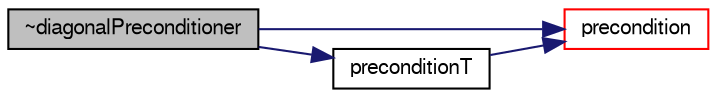 digraph "~diagonalPreconditioner"
{
  bgcolor="transparent";
  edge [fontname="FreeSans",fontsize="10",labelfontname="FreeSans",labelfontsize="10"];
  node [fontname="FreeSans",fontsize="10",shape=record];
  rankdir="LR";
  Node5 [label="~diagonalPreconditioner",height=0.2,width=0.4,color="black", fillcolor="grey75", style="filled", fontcolor="black"];
  Node5 -> Node6 [color="midnightblue",fontsize="10",style="solid",fontname="FreeSans"];
  Node6 [label="precondition",height=0.2,width=0.4,color="red",URL="$a26898.html#a42d7d978aff9dd42518052155211d753",tooltip="Return wA the preconditioned form of residual rA. "];
  Node5 -> Node9 [color="midnightblue",fontsize="10",style="solid",fontname="FreeSans"];
  Node9 [label="preconditionT",height=0.2,width=0.4,color="black",URL="$a26898.html#ada9d629e8c4a181aca9bf3a9a3023c23",tooltip="Return wT the transpose-matrix preconditioned form of residual rT. "];
  Node9 -> Node6 [color="midnightblue",fontsize="10",style="solid",fontname="FreeSans"];
}
